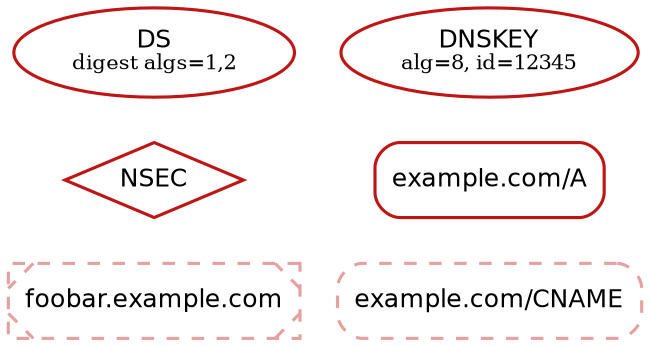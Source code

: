 digraph {
  graph [compound=true, rankdir=BT, ranksep=0.3];
	node [label="\N",
		penwidth=1.5
	];
	edge [penwidth=1.5];

	"DS-1_2|example.com|8|54321|1_2" [color="#be1515",
		fillcolor="#ffffff",
		label=<<FONT POINT-SIZE="12" FACE="Helvetica">DS</FONT><BR/><FONT POINT-SIZE="10">digest algs=1,2</FONT>>,
		shape=ellipse,
		style=filled];
	"DNSKEY-0|example.com|8|12345"	 [color="#be1515",
		fillcolor="#ffffff",
		label=<<FONT POINT-SIZE="12" FACE="Helvetica">DNSKEY</FONT><BR/><FONT POINT-SIZE="10">alg=8, id=12345</FONT>>,
		shape=ellipse,
		style=filled];
	"NSEC-0|foobar.example.com|A" [color="#be1515",
					fillcolor="#ffffff",
					label=<<FONT POINT-SIZE="12" FACE="Helvetica">NSEC</FONT>>,
					shape=diamond,
					style=filled];
	"RRset-10|example.com|A" [color="#be1515",
					fillcolor="#ffffff",
					label=<<FONT POINT-SIZE="12" FACE="Helvetica">example.com/A</FONT>>,
					shape=rectangle,
					style="rounded,filled"];
	"RRset-1|example.com|CNAME" [color="#e5a1a1",
					fillcolor="#ffffff",
					label=<<FONT POINT-SIZE="12" FACE="Helvetica">example.com/CNAME</FONT>>,
					shape=rectangle,
					style="rounded,filled,dashed"];
	"RRset-0|foobar.example.com|A" [color="#e5a1a1",
					fillcolor="#ffffff",
					label=<<FONT POINT-SIZE="12" FACE="Helvetica">foobar.example.com</FONT>>,
					shape=rectangle,
					style="rounded,filled,dashed,diagonals"];
	"RRset-10|example.com|A" -> "DNSKEY-0|example.com|8|12345" [style=invis];
	"NSEC-0|foobar.example.com|A" -> "DS-1_2|example.com|8|54321|1_2" [style=invis];
	"RRset-1|example.com|CNAME" -> "RRset-10|example.com|A" [style=invis];
	"RRset-0|foobar.example.com|A" ->  "NSEC-0|foobar.example.com|A" [style=invis];
}
